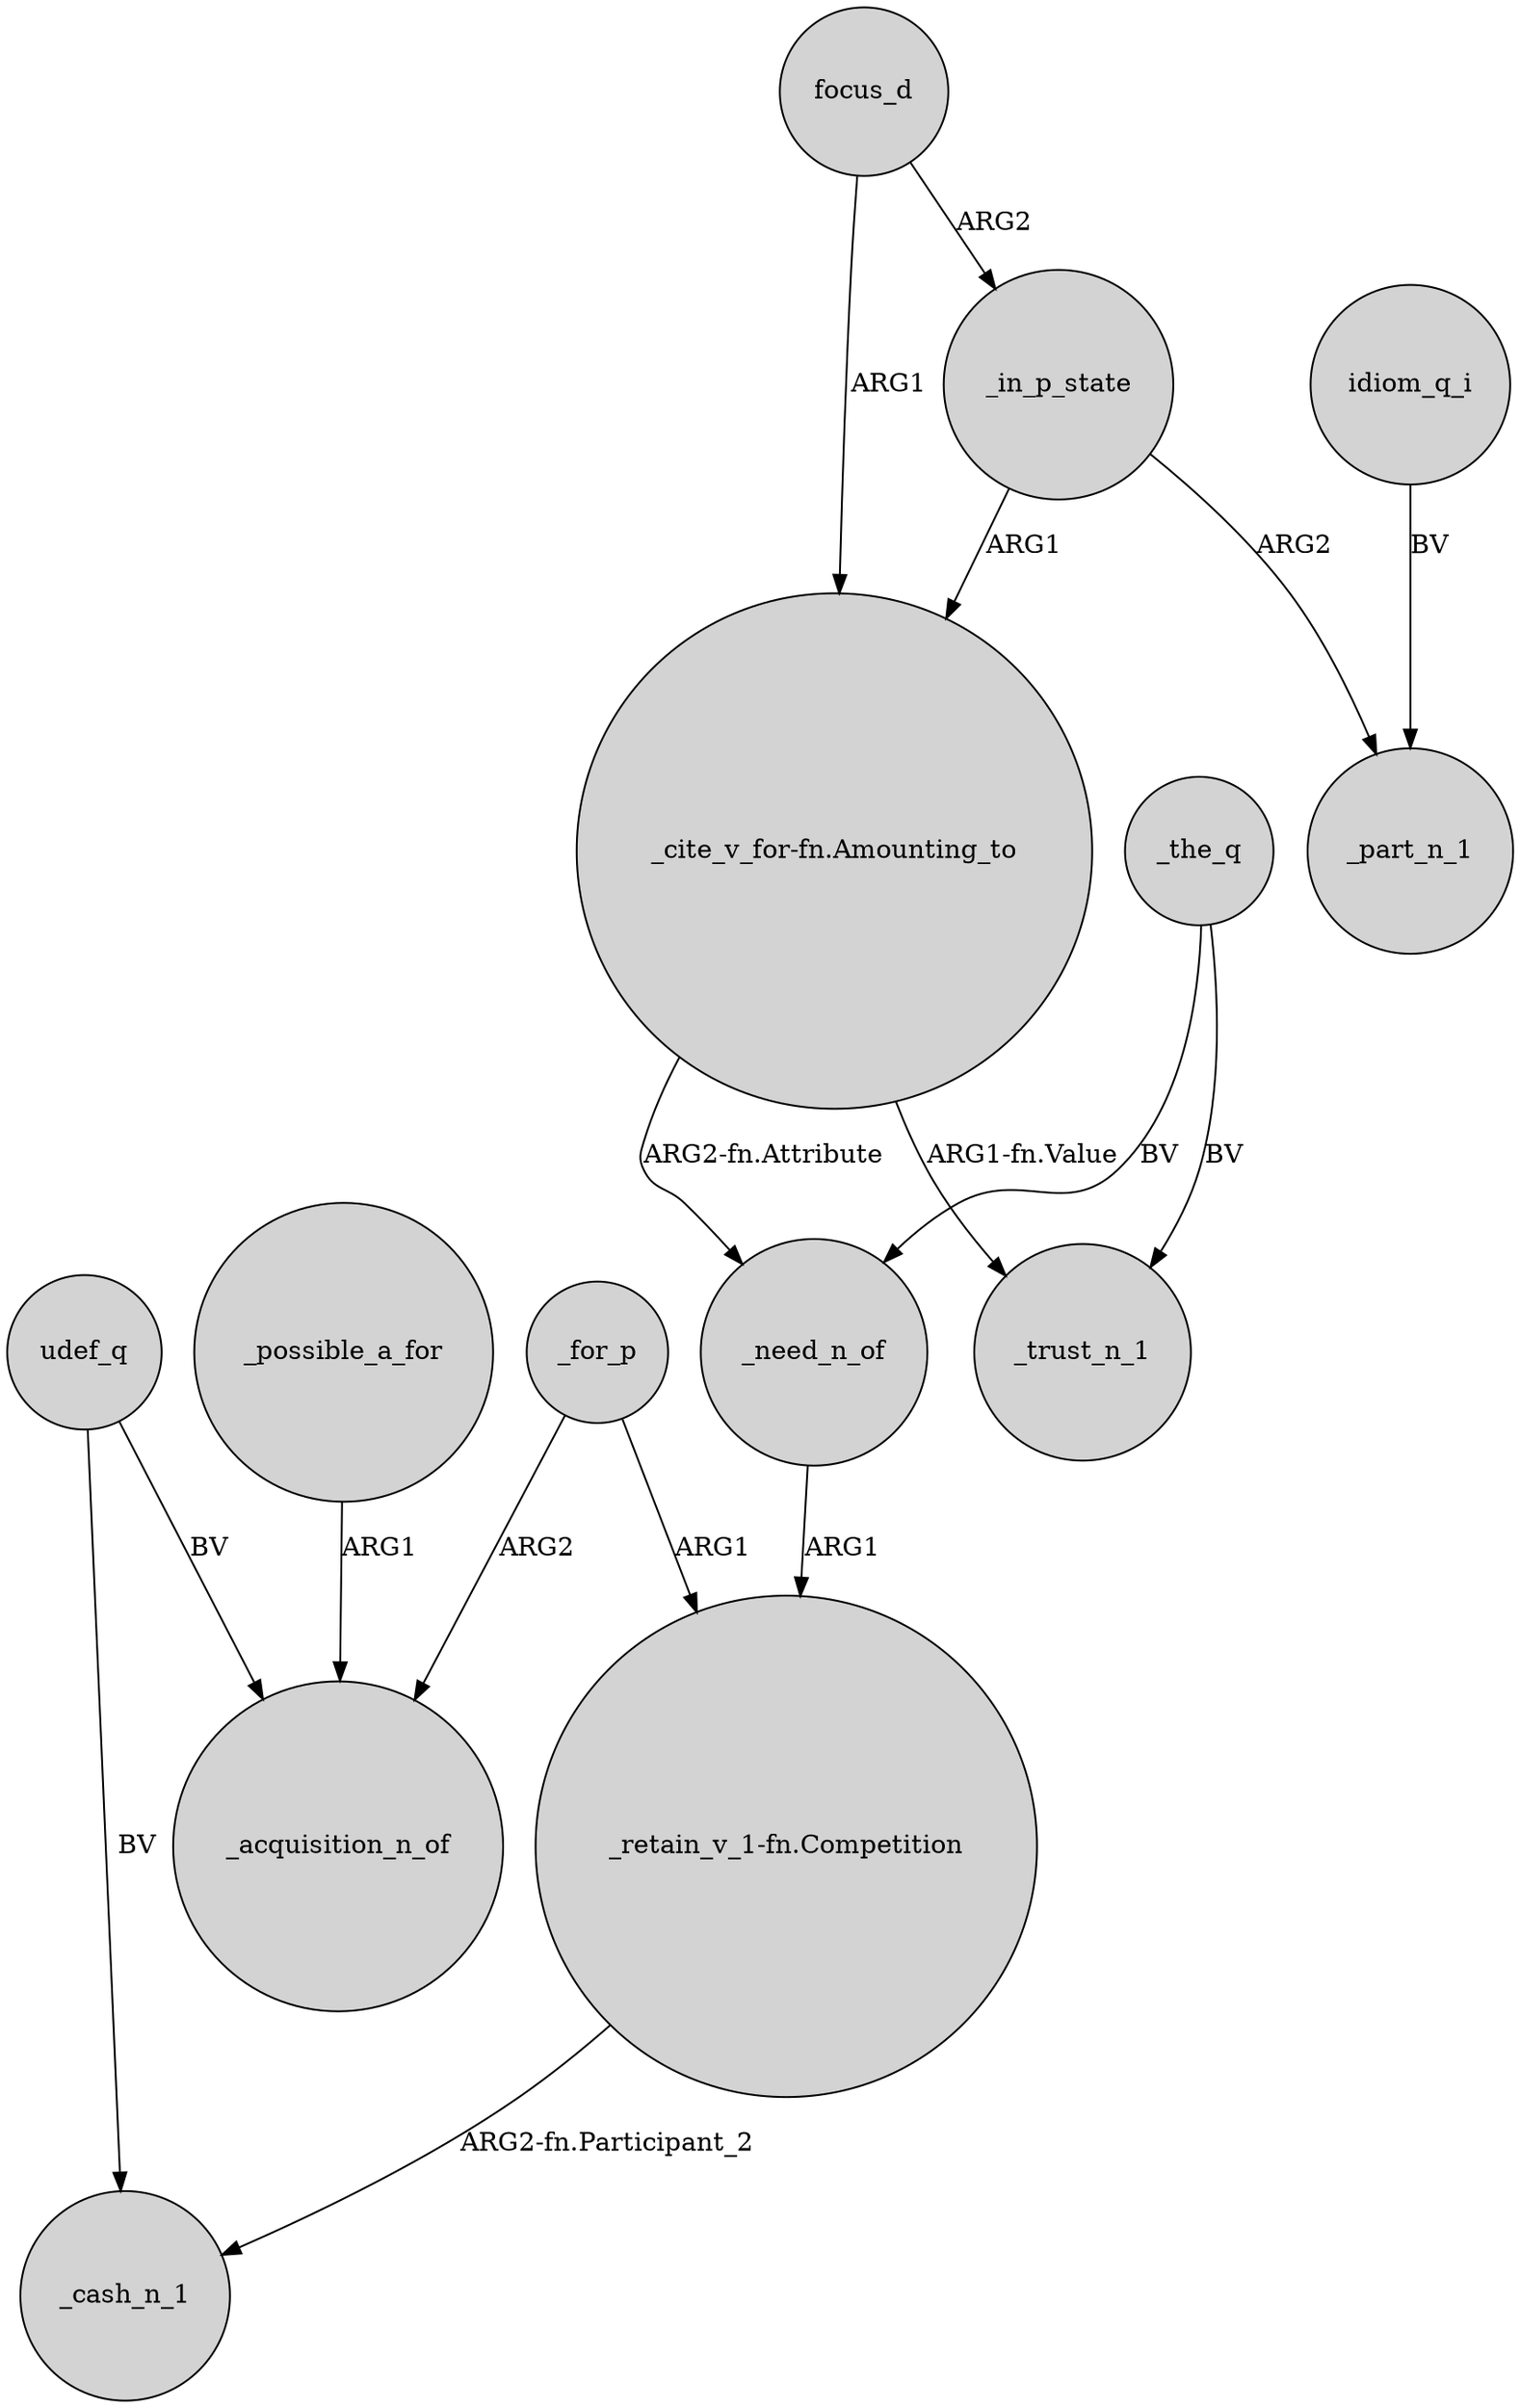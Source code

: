 digraph {
	node [shape=circle style=filled]
	"_retain_v_1-fn.Competition" -> _cash_n_1 [label="ARG2-fn.Participant_2"]
	idiom_q_i -> _part_n_1 [label=BV]
	focus_d -> "_cite_v_for-fn.Amounting_to" [label=ARG1]
	udef_q -> _cash_n_1 [label=BV]
	focus_d -> _in_p_state [label=ARG2]
	_in_p_state -> _part_n_1 [label=ARG2]
	"_cite_v_for-fn.Amounting_to" -> _need_n_of [label="ARG2-fn.Attribute"]
	_possible_a_for -> _acquisition_n_of [label=ARG1]
	_need_n_of -> "_retain_v_1-fn.Competition" [label=ARG1]
	_in_p_state -> "_cite_v_for-fn.Amounting_to" [label=ARG1]
	_for_p -> _acquisition_n_of [label=ARG2]
	"_cite_v_for-fn.Amounting_to" -> _trust_n_1 [label="ARG1-fn.Value"]
	_for_p -> "_retain_v_1-fn.Competition" [label=ARG1]
	_the_q -> _need_n_of [label=BV]
	_the_q -> _trust_n_1 [label=BV]
	udef_q -> _acquisition_n_of [label=BV]
}
